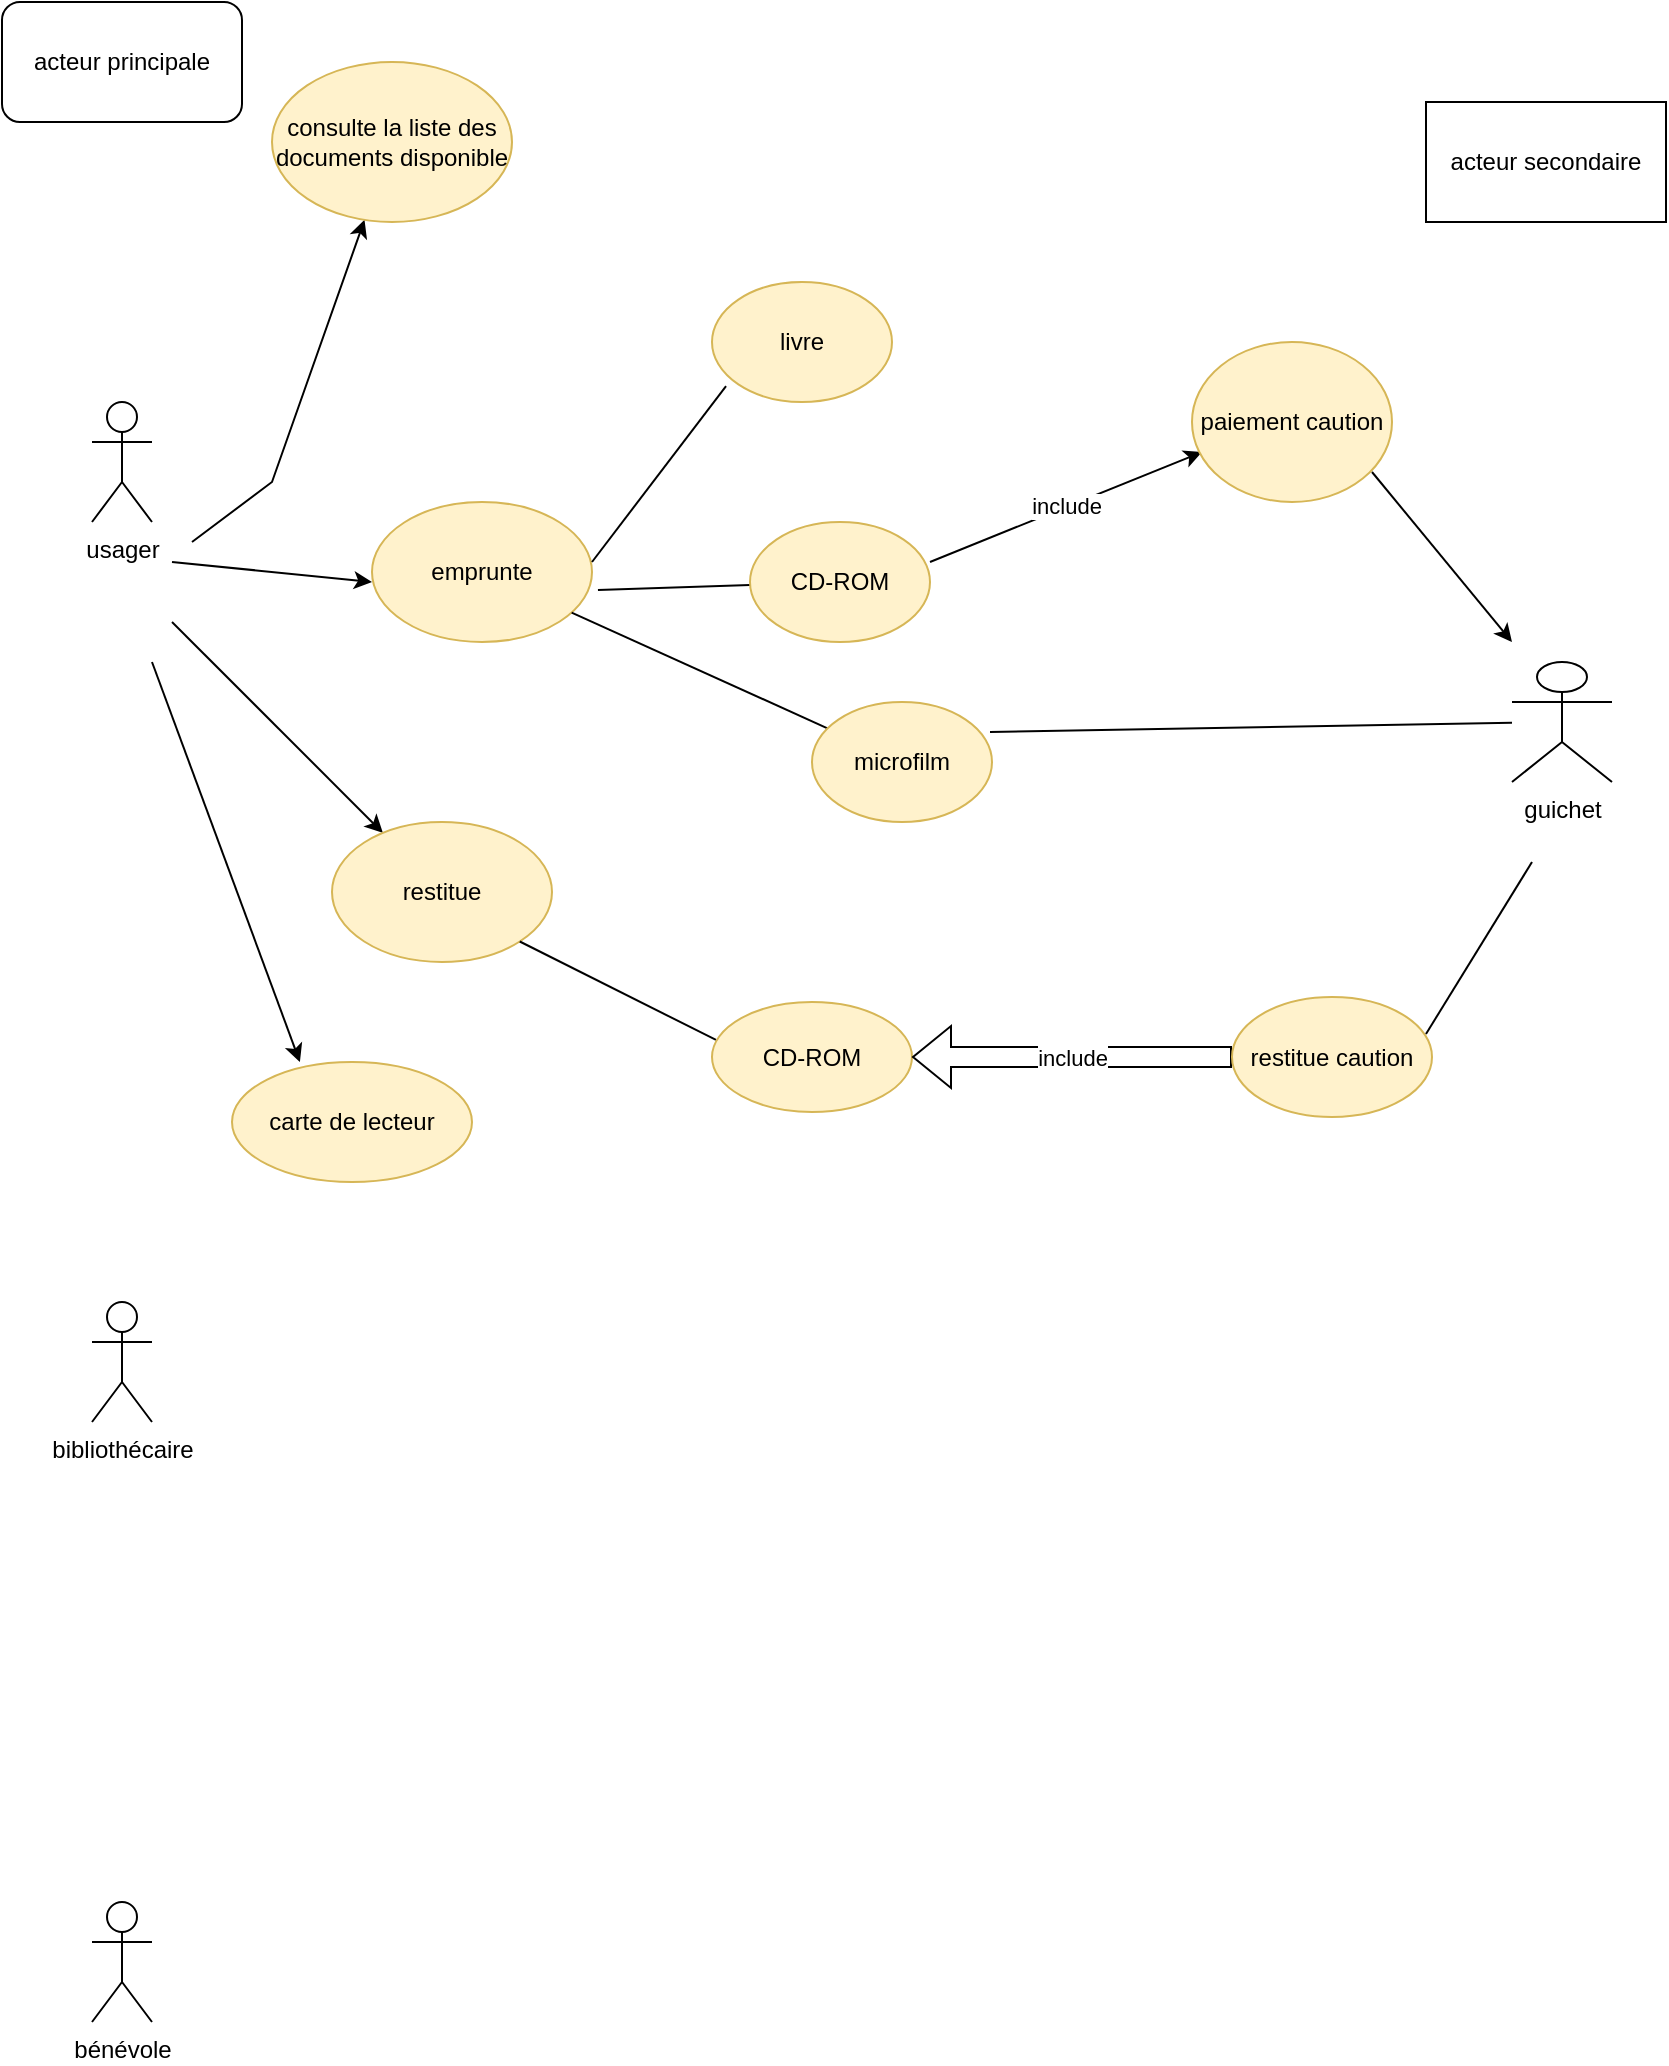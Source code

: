 <mxfile version="21.2.1" type="device">
  <diagram name="Page-1" id="kqD9fWlvEiMu8mHR7SM5">
    <mxGraphModel dx="2187" dy="2012" grid="1" gridSize="10" guides="1" tooltips="1" connect="1" arrows="1" fold="1" page="1" pageScale="1" pageWidth="827" pageHeight="1169" background="none" math="0" shadow="0">
      <root>
        <object label="" gg="" id="0">
          <mxCell />
        </object>
        <mxCell id="1" parent="0" />
        <mxCell id="rH1JtURg-rJqg68Psd55-1" value="&lt;div&gt;guichet&lt;/div&gt;&lt;div&gt;&lt;br&gt;&lt;/div&gt;" style="shape=umlActor;verticalLabelPosition=bottom;verticalAlign=top;html=1;outlineConnect=0;" parent="1" vertex="1">
          <mxGeometry x="750" y="220" width="50" height="60" as="geometry" />
        </mxCell>
        <mxCell id="rH1JtURg-rJqg68Psd55-6" value="&lt;div&gt;usager&lt;/div&gt;&lt;div&gt;&lt;br&gt;&lt;/div&gt;" style="shape=umlActor;verticalLabelPosition=bottom;verticalAlign=top;html=1;outlineConnect=0;" parent="1" vertex="1">
          <mxGeometry x="40" y="90" width="30" height="60" as="geometry" />
        </mxCell>
        <mxCell id="rH1JtURg-rJqg68Psd55-7" value="" style="endArrow=classic;html=1;rounded=0;" parent="1" target="rH1JtURg-rJqg68Psd55-8" edge="1">
          <mxGeometry width="50" height="50" relative="1" as="geometry">
            <mxPoint x="90" y="160" as="sourcePoint" />
            <mxPoint x="160" y="100" as="targetPoint" />
            <Array as="points">
              <mxPoint x="130" y="130" />
            </Array>
          </mxGeometry>
        </mxCell>
        <mxCell id="rH1JtURg-rJqg68Psd55-8" value="consulte la liste des documents disponible" style="ellipse;whiteSpace=wrap;html=1;fillColor=#fff2cc;strokeColor=#d6b656;" parent="1" vertex="1">
          <mxGeometry x="130" y="-80" width="120" height="80" as="geometry" />
        </mxCell>
        <mxCell id="rH1JtURg-rJqg68Psd55-9" value="" style="endArrow=classic;html=1;rounded=0;entryX=0;entryY=0.571;entryDx=0;entryDy=0;entryPerimeter=0;" parent="1" target="rH1JtURg-rJqg68Psd55-10" edge="1">
          <mxGeometry width="50" height="50" relative="1" as="geometry">
            <mxPoint x="80" y="170" as="sourcePoint" />
            <mxPoint x="160" y="180" as="targetPoint" />
          </mxGeometry>
        </mxCell>
        <mxCell id="rH1JtURg-rJqg68Psd55-10" value="emprunte" style="ellipse;whiteSpace=wrap;html=1;fillColor=#fff2cc;strokeColor=#d6b656;" parent="1" vertex="1">
          <mxGeometry x="180" y="140" width="110" height="70" as="geometry" />
        </mxCell>
        <mxCell id="rH1JtURg-rJqg68Psd55-12" value="" style="endArrow=classic;html=1;rounded=0;" parent="1" target="rH1JtURg-rJqg68Psd55-13" edge="1">
          <mxGeometry width="50" height="50" relative="1" as="geometry">
            <mxPoint x="80" y="200" as="sourcePoint" />
            <mxPoint x="160" y="300" as="targetPoint" />
          </mxGeometry>
        </mxCell>
        <mxCell id="rH1JtURg-rJqg68Psd55-13" value="restitue" style="ellipse;whiteSpace=wrap;html=1;fillColor=#fff2cc;strokeColor=#d6b656;" parent="1" vertex="1">
          <mxGeometry x="160" y="300" width="110" height="70" as="geometry" />
        </mxCell>
        <mxCell id="rH1JtURg-rJqg68Psd55-15" value="" style="endArrow=none;html=1;rounded=0;entryX=0.02;entryY=0.345;entryDx=0;entryDy=0;entryPerimeter=0;exitX=1;exitY=1;exitDx=0;exitDy=0;" parent="1" source="rH1JtURg-rJqg68Psd55-13" target="rH1JtURg-rJqg68Psd55-16" edge="1">
          <mxGeometry width="50" height="50" relative="1" as="geometry">
            <mxPoint x="270" y="334.5" as="sourcePoint" />
            <mxPoint x="335" y="334.5" as="targetPoint" />
          </mxGeometry>
        </mxCell>
        <mxCell id="rH1JtURg-rJqg68Psd55-16" value="CD-ROM" style="ellipse;whiteSpace=wrap;html=1;fillColor=#fff2cc;strokeColor=#d6b656;" parent="1" vertex="1">
          <mxGeometry x="350" y="390" width="100" height="55" as="geometry" />
        </mxCell>
        <mxCell id="rH1JtURg-rJqg68Psd55-18" value="" style="endArrow=none;html=1;rounded=0;entryX=0.078;entryY=0.867;entryDx=0;entryDy=0;entryPerimeter=0;" parent="1" target="rH1JtURg-rJqg68Psd55-19" edge="1">
          <mxGeometry width="50" height="50" relative="1" as="geometry">
            <mxPoint x="290" y="170" as="sourcePoint" />
            <mxPoint x="340" y="120" as="targetPoint" />
          </mxGeometry>
        </mxCell>
        <mxCell id="rH1JtURg-rJqg68Psd55-19" value="livre" style="ellipse;whiteSpace=wrap;html=1;fillColor=#fff2cc;strokeColor=#d6b656;" parent="1" vertex="1">
          <mxGeometry x="350" y="30" width="90" height="60" as="geometry" />
        </mxCell>
        <mxCell id="rH1JtURg-rJqg68Psd55-20" value="" style="endArrow=none;html=1;rounded=0;exitX=1.027;exitY=0.629;exitDx=0;exitDy=0;exitPerimeter=0;" parent="1" source="rH1JtURg-rJqg68Psd55-10" target="rH1JtURg-rJqg68Psd55-21" edge="1">
          <mxGeometry width="50" height="50" relative="1" as="geometry">
            <mxPoint x="390" y="220" as="sourcePoint" />
            <mxPoint x="380" y="190" as="targetPoint" />
          </mxGeometry>
        </mxCell>
        <mxCell id="rH1JtURg-rJqg68Psd55-21" value="CD-ROM" style="ellipse;whiteSpace=wrap;html=1;fillColor=#fff2cc;strokeColor=#d6b656;" parent="1" vertex="1">
          <mxGeometry x="369" y="150" width="90" height="60" as="geometry" />
        </mxCell>
        <mxCell id="rH1JtURg-rJqg68Psd55-22" value="" style="endArrow=none;html=1;rounded=0;" parent="1" source="rH1JtURg-rJqg68Psd55-10" target="rH1JtURg-rJqg68Psd55-23" edge="1">
          <mxGeometry width="50" height="50" relative="1" as="geometry">
            <mxPoint x="390" y="220" as="sourcePoint" />
            <mxPoint x="390" y="260" as="targetPoint" />
          </mxGeometry>
        </mxCell>
        <mxCell id="rH1JtURg-rJqg68Psd55-23" value="microfilm" style="ellipse;whiteSpace=wrap;html=1;fillColor=#fff2cc;strokeColor=#d6b656;" parent="1" vertex="1">
          <mxGeometry x="400" y="240" width="90" height="60" as="geometry" />
        </mxCell>
        <mxCell id="rH1JtURg-rJqg68Psd55-24" value="" style="endArrow=none;html=1;rounded=0;exitX=0.989;exitY=0.25;exitDx=0;exitDy=0;exitPerimeter=0;" parent="1" source="rH1JtURg-rJqg68Psd55-23" target="rH1JtURg-rJqg68Psd55-1" edge="1">
          <mxGeometry width="50" height="50" relative="1" as="geometry">
            <mxPoint x="390" y="100" as="sourcePoint" />
            <mxPoint x="445" y="50" as="targetPoint" />
          </mxGeometry>
        </mxCell>
        <mxCell id="rH1JtURg-rJqg68Psd55-25" value="include" style="shape=flexArrow;endArrow=classic;html=1;rounded=0;exitX=0;exitY=0.5;exitDx=0;exitDy=0;entryX=1;entryY=0.5;entryDx=0;entryDy=0;" parent="1" source="rH1JtURg-rJqg68Psd55-29" target="rH1JtURg-rJqg68Psd55-16" edge="1">
          <mxGeometry width="50" height="50" relative="1" as="geometry">
            <mxPoint x="459" y="430" as="sourcePoint" />
            <mxPoint x="550" y="420" as="targetPoint" />
          </mxGeometry>
        </mxCell>
        <mxCell id="rH1JtURg-rJqg68Psd55-26" value="include" style="endArrow=classic;html=1;rounded=0;entryX=0.05;entryY=0.688;entryDx=0;entryDy=0;entryPerimeter=0;" parent="1" target="rH1JtURg-rJqg68Psd55-27" edge="1">
          <mxGeometry width="50" height="50" relative="1" as="geometry">
            <mxPoint x="459" y="170" as="sourcePoint" />
            <mxPoint x="540" y="160" as="targetPoint" />
          </mxGeometry>
        </mxCell>
        <mxCell id="rH1JtURg-rJqg68Psd55-27" value="paiement caution" style="ellipse;whiteSpace=wrap;html=1;fillColor=#fff2cc;strokeColor=#d6b656;" parent="1" vertex="1">
          <mxGeometry x="590" y="60" width="100" height="80" as="geometry" />
        </mxCell>
        <mxCell id="rH1JtURg-rJqg68Psd55-28" value="" style="endArrow=classic;html=1;rounded=0;" parent="1" edge="1">
          <mxGeometry width="50" height="50" relative="1" as="geometry">
            <mxPoint x="680" y="125" as="sourcePoint" />
            <mxPoint x="750" y="210" as="targetPoint" />
          </mxGeometry>
        </mxCell>
        <mxCell id="rH1JtURg-rJqg68Psd55-29" value="restitue caution" style="ellipse;whiteSpace=wrap;html=1;fillColor=#fff2cc;strokeColor=#d6b656;" parent="1" vertex="1">
          <mxGeometry x="610" y="387.5" width="100" height="60" as="geometry" />
        </mxCell>
        <mxCell id="rH1JtURg-rJqg68Psd55-30" value="" style="endArrow=none;html=1;rounded=0;exitX=0.97;exitY=0.308;exitDx=0;exitDy=0;exitPerimeter=0;" parent="1" source="rH1JtURg-rJqg68Psd55-29" edge="1">
          <mxGeometry width="50" height="50" relative="1" as="geometry">
            <mxPoint x="740" y="410" as="sourcePoint" />
            <mxPoint x="760" y="320" as="targetPoint" />
          </mxGeometry>
        </mxCell>
        <mxCell id="rH1JtURg-rJqg68Psd55-31" value="" style="endArrow=classic;html=1;rounded=0;entryX=0.283;entryY=0;entryDx=0;entryDy=0;entryPerimeter=0;" parent="1" target="rH1JtURg-rJqg68Psd55-32" edge="1">
          <mxGeometry width="50" height="50" relative="1" as="geometry">
            <mxPoint x="70" y="220" as="sourcePoint" />
            <mxPoint x="130" y="410" as="targetPoint" />
          </mxGeometry>
        </mxCell>
        <mxCell id="rH1JtURg-rJqg68Psd55-32" value="carte de lecteur" style="ellipse;whiteSpace=wrap;html=1;fillColor=#fff2cc;strokeColor=#d6b656;" parent="1" vertex="1">
          <mxGeometry x="110" y="420" width="120" height="60" as="geometry" />
        </mxCell>
        <mxCell id="9jnNt3m8N9ul44G30MdM-1" value="acteur secondaire" style="rounded=0;whiteSpace=wrap;html=1;" parent="1" vertex="1">
          <mxGeometry x="707" y="-60" width="120" height="60" as="geometry" />
        </mxCell>
        <mxCell id="9jnNt3m8N9ul44G30MdM-2" value="acteur principale" style="rounded=1;whiteSpace=wrap;html=1;" parent="1" vertex="1">
          <mxGeometry x="-5" y="-110" width="120" height="60" as="geometry" />
        </mxCell>
        <mxCell id="9jnNt3m8N9ul44G30MdM-3" value="bibliothécaire&lt;br&gt;" style="shape=umlActor;verticalLabelPosition=bottom;verticalAlign=top;html=1;outlineConnect=0;" parent="1" vertex="1">
          <mxGeometry x="40" y="540" width="30" height="60" as="geometry" />
        </mxCell>
        <mxCell id="9jnNt3m8N9ul44G30MdM-4" value="bénévole&lt;br&gt;" style="shape=umlActor;verticalLabelPosition=bottom;verticalAlign=top;html=1;outlineConnect=0;" parent="1" vertex="1">
          <mxGeometry x="40" y="840" width="30" height="60" as="geometry" />
        </mxCell>
      </root>
    </mxGraphModel>
  </diagram>
</mxfile>
